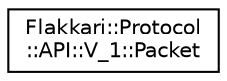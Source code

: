 digraph "Graphical Class Hierarchy"
{
 // LATEX_PDF_SIZE
  edge [fontname="Helvetica",fontsize="10",labelfontname="Helvetica",labelfontsize="10"];
  node [fontname="Helvetica",fontsize="10",shape=record];
  rankdir="LR";
  Node0 [label="Flakkari::Protocol\l::API::V_1::Packet",height=0.2,width=0.4,color="black", fillcolor="white", style="filled",URL="$db/d0d/structFlakkari_1_1Protocol_1_1API_1_1V__1_1_1Packet.html",tooltip="Flakkari Packet v1 (new packet)"];
}

